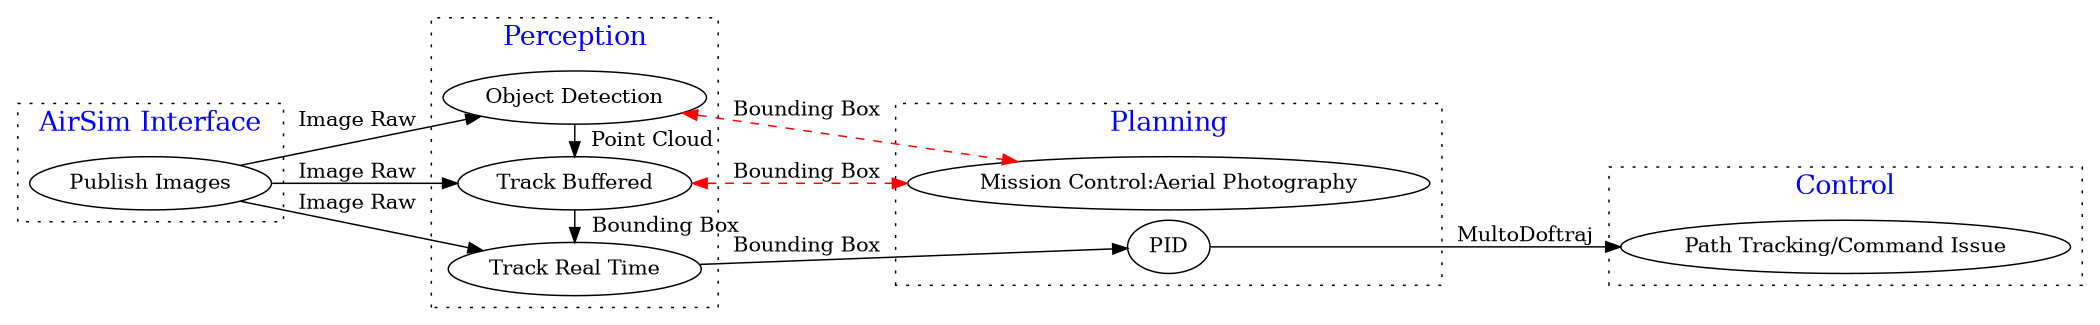 digraph aerial_photography {
    rankdir=LR;
    size="14,10"
        graph [style=dotted,nodesep="0.1"]
        subgraph cluster_0 {
            {rank=same; "Publish Images"}
            node [style=filled]	
                label="AirSim Interface"
                graph[fontcolor=blue,fontsize=18]
        }
    subgraph cluster_1{
        graph [style=dotted,nodesep="0.1"]
        {rank=same; "Object Detection" ,"Track Buffered","Track Real Time"}
        node [style=filled]
            label="Perception"
            graph[fontcolor=blue,fontsize=18]

            "Object Detection" -> "Track Buffered"[label="                            Point Cloud"]
            "Track Buffered" -> "Track Real Time"[label="                                Bounding Box"]
    }
    subgraph cluster_2{
        graph [style=dotted,nodesep="0.1"]
        {rank=same; "Mission Control:Aerial Photography", "PID"}
        label="Planning"
            graph[fontcolor=blue,fontsize=18]

    }
    subgraph cluster_3{
        graph [style=dotted,nodesep="0.1"]
        "PID" -> "Path Tracking/Command Issue"[label="MultoDoftraj"];
        label="Control"
            graph[fontcolor=blue,fontsize=18]

    }
    "Publish Images" -> "Object Detection"[label="Image Raw"];
    "Publish Images" -> "Track Buffered"[label="Image Raw"];
    "Publish Images" -> "Track Real Time"[label="Image Raw"];

    "Track Real Time"->"PID" [label="Bounding Box"]
        "Object Detection"-> "Mission Control:Aerial Photography"[dir=both,style=dashed,color=red,label="Bounding Box"]
        "Track Buffered"-> "Mission Control:Aerial Photography"[dir=both,style=dashed,color=red,label="Bounding Box"]

}
